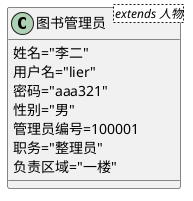 @startuml
class 图书管理员<extends 人物>{
    姓名="李二"
    用户名="lier"
    密码="aaa321"
    性别="男"
    管理员编号=100001
    职务="整理员"
    负责区域="一楼"
 }
@enduml